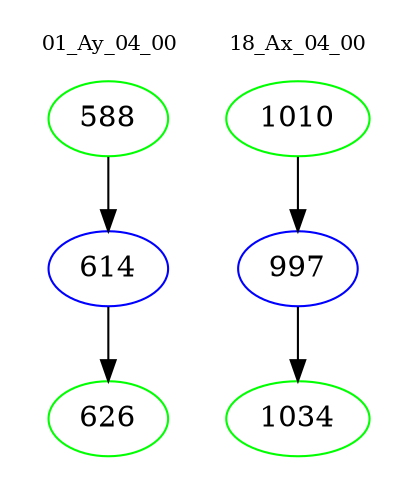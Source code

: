 digraph{
subgraph cluster_0 {
color = white
label = "01_Ay_04_00";
fontsize=10;
T0_588 [label="588", color="green"]
T0_588 -> T0_614 [color="black"]
T0_614 [label="614", color="blue"]
T0_614 -> T0_626 [color="black"]
T0_626 [label="626", color="green"]
}
subgraph cluster_1 {
color = white
label = "18_Ax_04_00";
fontsize=10;
T1_1010 [label="1010", color="green"]
T1_1010 -> T1_997 [color="black"]
T1_997 [label="997", color="blue"]
T1_997 -> T1_1034 [color="black"]
T1_1034 [label="1034", color="green"]
}
}

